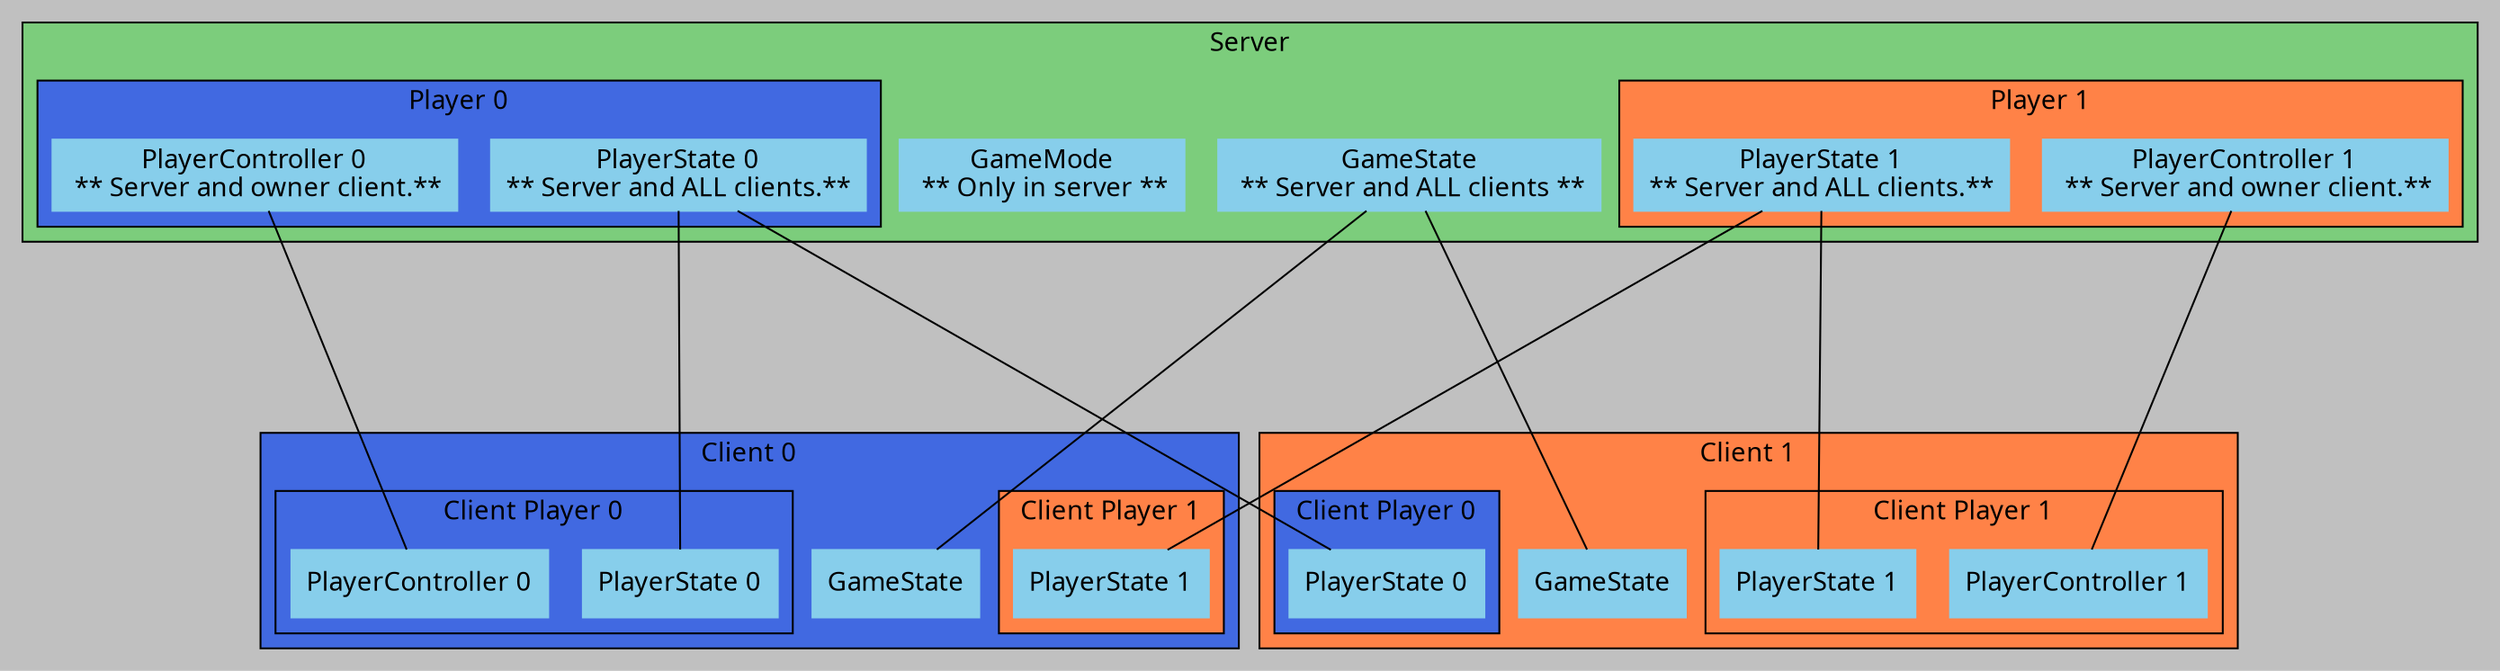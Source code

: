 graph GameFramework {
    compound = true;
    splines = "line";
    rank = "source";
    ranksep = 2.5;
    constraint = false;

    bgcolor = "gray";
    node [ fontname = "Microsoft YaHei", shape=record, color=skyblue, style=filled];
    graph [ fontname = "Microsoft YaHei" ];

    # Cluster server
    subgraph clusterDedicateServer {
        label = "Server";
        rank = "source";
        bgcolor = "palegreen3";

        # Game Mode in server
        nGM [label="GameMode\n ** Only in server **"];

        # Player 0 in server
        subgraph clusterPlayer0 {
            label = "Player 0";
            bgcolor = "royalblue";

            nPC0 [label = "PlayerController 0\n ** Server and owner client.**"];
            nPS0 [label = "PlayerState 0\n** Server and ALL clients.**"];
        };

        # Game State in server
        nGS [label="GameState\n ** Server and ALL clients **"];

        # Player 1 in server
        subgraph clusterPlayer1 {
            label = "Player 1";
            bgcolor = "sienna1";

            nPC1 [label = "PlayerController 1\n ** Server and owner client.**"];
            nPS1 [label = "PlayerState 1\n** Server and ALL clients.**"];
        };

    };

    # Client 0
    subgraph clusterClient0 {
        label = "Client 0";
        bgcolor = royalblue;
        rank="source";

        # Player 0 in Client 0
        subgraph clusterC0Player0 {
            label = "Client Player 0";
            bgcolor = "royalblue";

            nC0PC0 [label = "PlayerController 0"]
            nC0PS0 [label = "PlayerState 0"]
        };
        # Player 1 in Client 0
        subgraph clusterC0Player1 {
            label = "Client Player 1";
            bgcolor = "sienna1";

            nC0PS1 [label = "PlayerState 1"]
        };
        nC0GS [label="GameState"];
    };

    #nPC0 -- nC0PC0 [ltail=clusterPlayer0, lhead=clusterC0Player0];
    nPC0 -- nC0PC0;
    nPS0 -- nC0PS0;
    nPS1 -- nC0PS1;
    nGS -- nC0GS;

    # Client 1
    subgraph clusterClient1 {
        label = "Client 1";
        bgcolor = "sienna1";
        rank="source";

        nC1GS [label="GameState"];

        # Player0 in Client 1
        subgraph clusterC1Player0 {
            label = "Client Player 0";
            bgcolor = "royalblue";
            nC1PS0 [label = "PlayerState 0"]
        };
        # Player1 in Client 1
        subgraph clusterC1Player1 {
            label = "Client Player 1";
            bgcolor = "sienna1";

            nC1PC1 [label = "PlayerController 1"]
            nC1PS1 [label = "PlayerState 1"]
        };
    };

    #nPC1 -- nC1PC1 [ltail=clusterPlayer1, lhead=clusterC1Player1];
    nPC1 -- nC1PC1;
    nPS0 -- nC1PS0;
    nPS1 -- nC1PS1;
    nGS -- nC1GS;

}